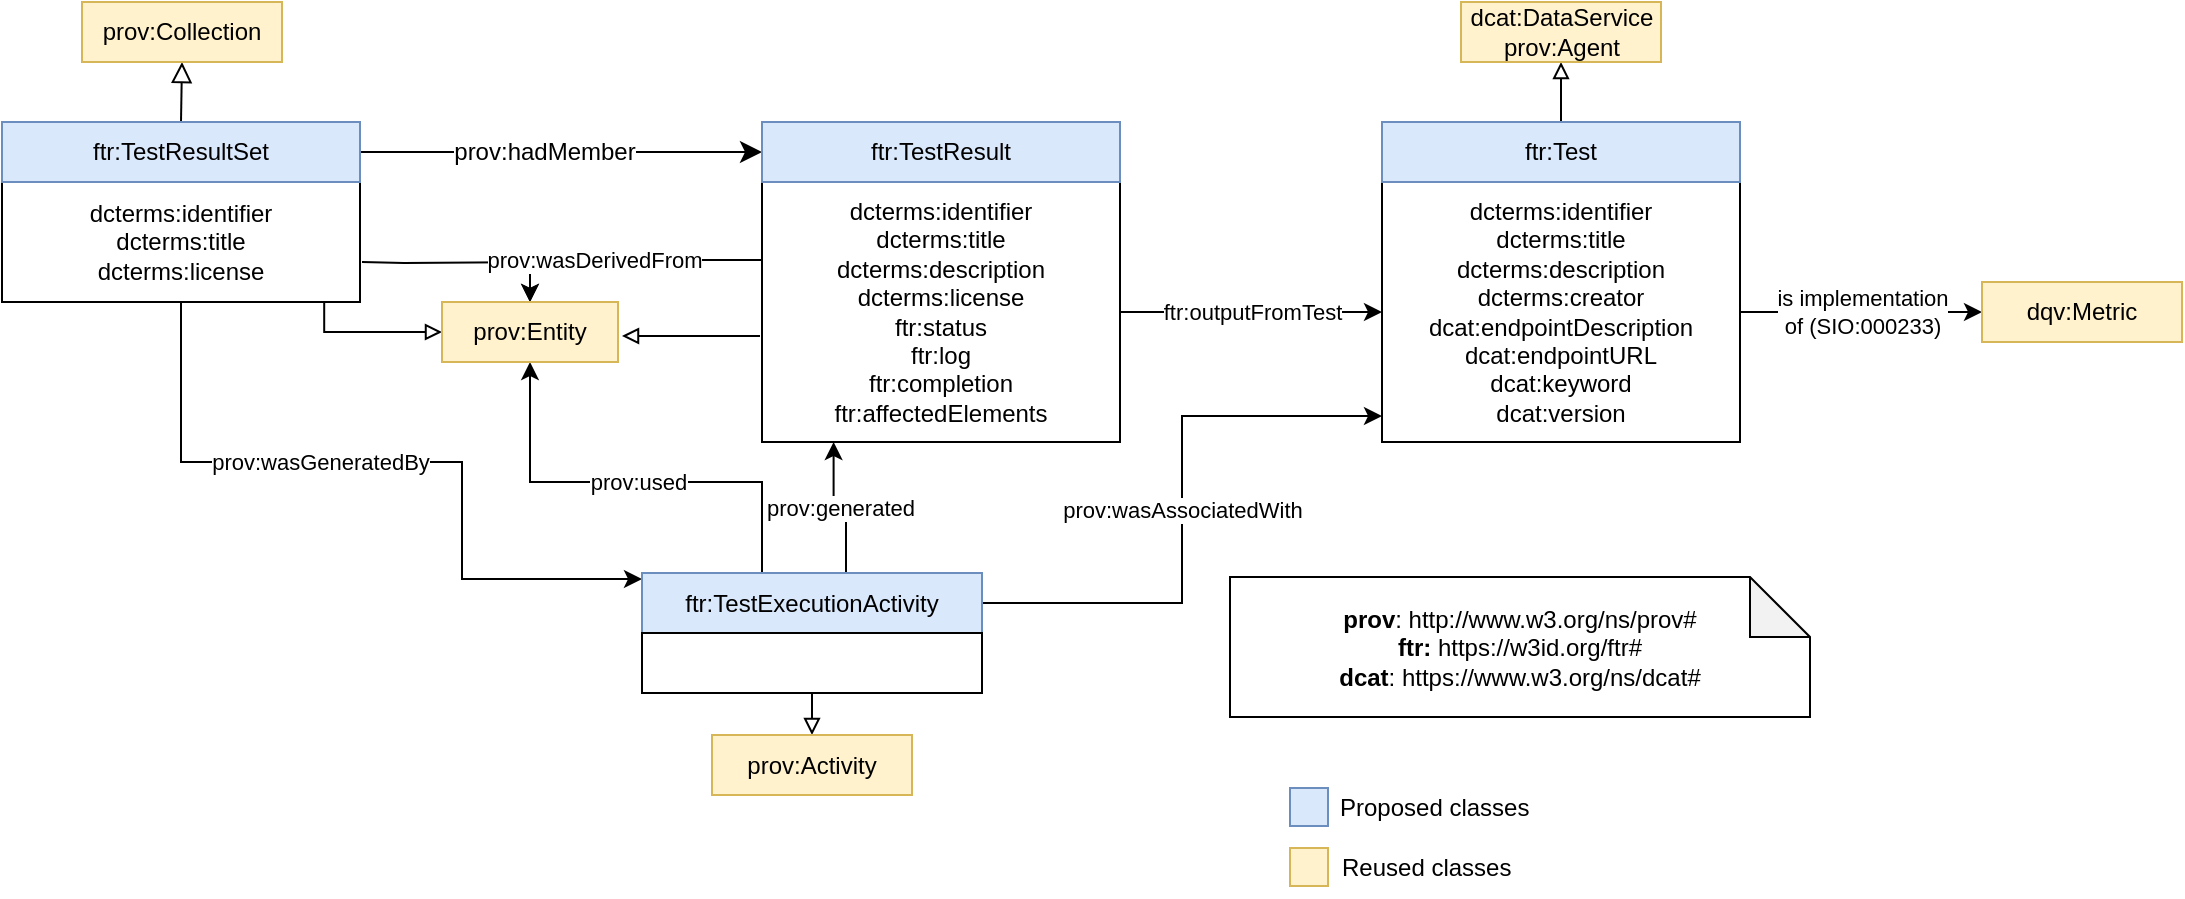 <mxfile version="24.7.4">
  <diagram name="Page-1" id="vlnbumIxQ-X_5d-MInLh">
    <mxGraphModel dx="1235" dy="641" grid="1" gridSize="10" guides="1" tooltips="1" connect="1" arrows="1" fold="1" page="1" pageScale="1" pageWidth="850" pageHeight="1100" math="0" shadow="0">
      <root>
        <mxCell id="0" />
        <mxCell id="1" parent="0" />
        <mxCell id="vI-MFLkhHtfMaqCm2XP_-1" value="" style="endArrow=block;html=1;fontColor=#000099;exitX=0.5;exitY=0;exitDx=0;exitDy=0;endFill=0;entryX=0.5;entryY=1;entryDx=0;entryDy=0;endSize=8;arcSize=0;rounded=0;" parent="1" source="vI-MFLkhHtfMaqCm2XP_-10" target="vI-MFLkhHtfMaqCm2XP_-2" edge="1">
          <mxGeometry width="50" height="50" relative="1" as="geometry">
            <mxPoint x="-45" y="160" as="sourcePoint" />
            <mxPoint x="113.0" y="160" as="targetPoint" />
          </mxGeometry>
        </mxCell>
        <mxCell id="vI-MFLkhHtfMaqCm2XP_-2" value="prov:Collection" style="rounded=0;whiteSpace=wrap;html=1;snapToPoint=1;points=[[0.1,0],[0.2,0],[0.3,0],[0.4,0],[0.5,0],[0.6,0],[0.7,0],[0.8,0],[0.9,0],[0,0.1],[0,0.3],[0,0.5],[0,0.7],[0,0.9],[0.1,1],[0.2,1],[0.3,1],[0.4,1],[0.5,1],[0.6,1],[0.7,1],[0.8,1],[0.9,1],[1,0.1],[1,0.3],[1,0.5],[1,0.7],[1,0.9]];fillColor=#fff2cc;strokeColor=#d6b656;" parent="1" vertex="1">
          <mxGeometry x="180" y="140" width="100" height="30" as="geometry" />
        </mxCell>
        <mxCell id="vI-MFLkhHtfMaqCm2XP_-6" value="" style="endArrow=classic;html=1;exitX=1;exitY=0.5;exitDx=0;exitDy=0;entryX=0;entryY=0.5;entryDx=0;entryDy=0;endSize=8;arcSize=0;rounded=0;" parent="1" source="vI-MFLkhHtfMaqCm2XP_-10" target="vI-MFLkhHtfMaqCm2XP_-12" edge="1">
          <mxGeometry width="50" height="50" relative="1" as="geometry">
            <mxPoint x="210" y="308.33" as="sourcePoint" />
            <mxPoint x="422.0" y="308.33" as="targetPoint" />
          </mxGeometry>
        </mxCell>
        <mxCell id="vI-MFLkhHtfMaqCm2XP_-7" value="prov:hadMember" style="text;html=1;align=center;verticalAlign=middle;resizable=0;points=[];labelBackgroundColor=#ffffff;" parent="vI-MFLkhHtfMaqCm2XP_-6" vertex="1" connectable="0">
          <mxGeometry x="-0.127" relative="1" as="geometry">
            <mxPoint x="4.17" as="offset" />
          </mxGeometry>
        </mxCell>
        <mxCell id="vI-MFLkhHtfMaqCm2XP_-8" value="&lt;div&gt;&lt;b&gt;prov&lt;/b&gt;: http://www.w3.org/ns/prov#&lt;/div&gt;&lt;div&gt;&lt;b&gt;ftr:&lt;/b&gt; https://w3id.org/ftr#&lt;br&gt;&lt;b&gt;dcat&lt;/b&gt;: https://www.w3.org/ns/dcat#&lt;/div&gt;" style="shape=note;whiteSpace=wrap;html=1;backgroundOutline=1;darkOpacity=0.05;" parent="1" vertex="1">
          <mxGeometry x="754" y="427.5" width="290" height="70" as="geometry" />
        </mxCell>
        <mxCell id="vI-MFLkhHtfMaqCm2XP_-19" value="prov:wasGeneratedBy" style="edgeStyle=orthogonalEdgeStyle;rounded=0;orthogonalLoop=1;jettySize=auto;html=1;exitX=0.5;exitY=1;exitDx=0;exitDy=0;entryX=0;entryY=0.1;entryDx=0;entryDy=0;" parent="1" source="vI-MFLkhHtfMaqCm2XP_-9" target="vI-MFLkhHtfMaqCm2XP_-18" edge="1">
          <mxGeometry x="-0.195" relative="1" as="geometry">
            <Array as="points">
              <mxPoint x="230" y="370" />
              <mxPoint x="370" y="370" />
              <mxPoint x="370" y="429" />
            </Array>
            <mxPoint x="1" as="offset" />
          </mxGeometry>
        </mxCell>
        <mxCell id="66F9Ok_NJKWJVduE16Qd-2" style="edgeStyle=orthogonalEdgeStyle;rounded=0;orthogonalLoop=1;jettySize=auto;html=1;entryX=0.5;entryY=0;entryDx=0;entryDy=0;" parent="1" target="vI-MFLkhHtfMaqCm2XP_-21" edge="1">
          <mxGeometry relative="1" as="geometry">
            <mxPoint x="320" y="270" as="sourcePoint" />
          </mxGeometry>
        </mxCell>
        <mxCell id="INFbx4mpfSpNGzioxswU-1" style="edgeStyle=orthogonalEdgeStyle;rounded=0;orthogonalLoop=1;jettySize=auto;html=1;exitX=0.9;exitY=1;exitDx=0;exitDy=0;entryX=0;entryY=0.5;entryDx=0;entryDy=0;endArrow=block;endFill=0;" parent="1" source="vI-MFLkhHtfMaqCm2XP_-9" target="vI-MFLkhHtfMaqCm2XP_-21" edge="1">
          <mxGeometry relative="1" as="geometry">
            <Array as="points">
              <mxPoint x="301" y="305" />
            </Array>
          </mxGeometry>
        </mxCell>
        <mxCell id="vI-MFLkhHtfMaqCm2XP_-9" value="dcterms:identifier&lt;br&gt;dcterms:title&lt;br&gt;dcterms:license" style="rounded=0;whiteSpace=wrap;html=1;snapToPoint=1;points=[[0.1,0],[0.2,0],[0.3,0],[0.4,0],[0.5,0],[0.6,0],[0.7,0],[0.8,0],[0.9,0],[0,0.1],[0,0.3],[0,0.5],[0,0.7],[0,0.9],[0.1,1],[0.2,1],[0.3,1],[0.4,1],[0.5,1],[0.6,1],[0.7,1],[0.8,1],[0.9,1],[1,0.1],[1,0.3],[1,0.5],[1,0.7],[1,0.9]];" parent="1" vertex="1">
          <mxGeometry x="140" y="230" width="179" height="60" as="geometry" />
        </mxCell>
        <mxCell id="vI-MFLkhHtfMaqCm2XP_-10" value="ftr:TestResultSet" style="rounded=0;whiteSpace=wrap;html=1;snapToPoint=1;points=[[0.1,0],[0.2,0],[0.3,0],[0.4,0],[0.5,0],[0.6,0],[0.7,0],[0.8,0],[0.9,0],[0,0.1],[0,0.3],[0,0.5],[0,0.7],[0,0.9],[0.1,1],[0.2,1],[0.3,1],[0.4,1],[0.5,1],[0.6,1],[0.7,1],[0.8,1],[0.9,1],[1,0.1],[1,0.3],[1,0.5],[1,0.7],[1,0.9]];fillColor=#dae8fc;strokeColor=#6c8ebf;" parent="1" vertex="1">
          <mxGeometry x="140" y="200.0" width="179" height="30" as="geometry" />
        </mxCell>
        <mxCell id="vI-MFLkhHtfMaqCm2XP_-23" value="prov:wasDerivedFrom" style="edgeStyle=orthogonalEdgeStyle;rounded=0;orthogonalLoop=1;jettySize=auto;html=1;exitX=0;exitY=0.3;exitDx=0;exitDy=0;entryX=0.5;entryY=0;entryDx=0;entryDy=0;" parent="1" source="vI-MFLkhHtfMaqCm2XP_-11" target="vI-MFLkhHtfMaqCm2XP_-21" edge="1">
          <mxGeometry x="0.233" relative="1" as="geometry">
            <mxPoint as="offset" />
          </mxGeometry>
        </mxCell>
        <mxCell id="66F9Ok_NJKWJVduE16Qd-5" style="edgeStyle=orthogonalEdgeStyle;rounded=0;orthogonalLoop=1;jettySize=auto;html=1;endArrow=block;endFill=0;" parent="1" edge="1">
          <mxGeometry relative="1" as="geometry">
            <mxPoint x="450" y="307" as="targetPoint" />
            <mxPoint x="519" y="307" as="sourcePoint" />
          </mxGeometry>
        </mxCell>
        <mxCell id="kvDZJOBvOlEZREq1dZEr-3" value="ftr:outputFromTest" style="edgeStyle=orthogonalEdgeStyle;rounded=0;orthogonalLoop=1;jettySize=auto;html=1;exitX=1;exitY=0.5;exitDx=0;exitDy=0;entryX=0;entryY=0.5;entryDx=0;entryDy=0;" parent="1" source="vI-MFLkhHtfMaqCm2XP_-11" target="kvDZJOBvOlEZREq1dZEr-1" edge="1">
          <mxGeometry relative="1" as="geometry" />
        </mxCell>
        <mxCell id="vI-MFLkhHtfMaqCm2XP_-11" value="dcterms:identifier&lt;br&gt;&lt;div&gt;dcterms:title&lt;br&gt;&lt;/div&gt;&lt;div&gt;dcterms:description&lt;/div&gt;&lt;div&gt;dcterms:license&lt;br&gt;&lt;/div&gt;ftr:status&lt;br&gt;ftr:log&lt;br&gt;ftr:completion&lt;br&gt;ftr:affectedElements" style="rounded=0;whiteSpace=wrap;html=1;snapToPoint=1;points=[[0.1,0],[0.2,0],[0.3,0],[0.4,0],[0.5,0],[0.6,0],[0.7,0],[0.8,0],[0.9,0],[0,0.1],[0,0.3],[0,0.5],[0,0.7],[0,0.9],[0.1,1],[0.2,1],[0.3,1],[0.4,1],[0.5,1],[0.6,1],[0.7,1],[0.8,1],[0.9,1],[1,0.1],[1,0.3],[1,0.5],[1,0.7],[1,0.9]];" parent="1" vertex="1">
          <mxGeometry x="520" y="230" width="179" height="130" as="geometry" />
        </mxCell>
        <mxCell id="vI-MFLkhHtfMaqCm2XP_-12" value="ftr:TestResult" style="rounded=0;whiteSpace=wrap;html=1;snapToPoint=1;points=[[0.1,0],[0.2,0],[0.3,0],[0.4,0],[0.5,0],[0.6,0],[0.7,0],[0.8,0],[0.9,0],[0,0.1],[0,0.3],[0,0.5],[0,0.7],[0,0.9],[0.1,1],[0.2,1],[0.3,1],[0.4,1],[0.5,1],[0.6,1],[0.7,1],[0.8,1],[0.9,1],[1,0.1],[1,0.3],[1,0.5],[1,0.7],[1,0.9]];fillColor=#dae8fc;strokeColor=#6c8ebf;" parent="1" vertex="1">
          <mxGeometry x="520" y="200.0" width="179" height="30" as="geometry" />
        </mxCell>
        <mxCell id="vI-MFLkhHtfMaqCm2XP_-22" value="prov:used" style="edgeStyle=orthogonalEdgeStyle;rounded=0;orthogonalLoop=1;jettySize=auto;html=1;" parent="1" target="vI-MFLkhHtfMaqCm2XP_-21" edge="1">
          <mxGeometry relative="1" as="geometry">
            <mxPoint x="520" y="420" as="sourcePoint" />
            <Array as="points">
              <mxPoint x="520" y="426" />
              <mxPoint x="520" y="380" />
              <mxPoint x="404" y="380" />
            </Array>
          </mxGeometry>
        </mxCell>
        <mxCell id="vI-MFLkhHtfMaqCm2XP_-25" style="edgeStyle=orthogonalEdgeStyle;rounded=0;orthogonalLoop=1;jettySize=auto;html=1;exitX=0.5;exitY=1;exitDx=0;exitDy=0;entryX=0.5;entryY=0;entryDx=0;entryDy=0;endArrow=block;endFill=0;" parent="1" source="vI-MFLkhHtfMaqCm2XP_-18" target="vI-MFLkhHtfMaqCm2XP_-24" edge="1">
          <mxGeometry relative="1" as="geometry" />
        </mxCell>
        <mxCell id="FSPFRzTR0VH7bheQd4Bt-5" value="prov:generated" style="edgeStyle=orthogonalEdgeStyle;rounded=0;orthogonalLoop=1;jettySize=auto;html=1;exitX=0.6;exitY=0;exitDx=0;exitDy=0;entryX=0.2;entryY=1;entryDx=0;entryDy=0;" edge="1" parent="1" source="vI-MFLkhHtfMaqCm2XP_-18" target="vI-MFLkhHtfMaqCm2XP_-11">
          <mxGeometry relative="1" as="geometry" />
        </mxCell>
        <mxCell id="FSPFRzTR0VH7bheQd4Bt-9" value="prov:wasAssociatedWith" style="edgeStyle=orthogonalEdgeStyle;rounded=0;orthogonalLoop=1;jettySize=auto;html=1;exitX=1;exitY=0.5;exitDx=0;exitDy=0;entryX=0;entryY=0.9;entryDx=0;entryDy=0;" edge="1" parent="1" source="vI-MFLkhHtfMaqCm2XP_-18" target="kvDZJOBvOlEZREq1dZEr-1">
          <mxGeometry relative="1" as="geometry" />
        </mxCell>
        <mxCell id="vI-MFLkhHtfMaqCm2XP_-18" value="ftr:TestExecutionActivity" style="rounded=0;whiteSpace=wrap;html=1;snapToPoint=1;points=[[0.1,0],[0.2,0],[0.3,0],[0.4,0],[0.5,0],[0.6,0],[0.7,0],[0.8,0],[0.9,0],[0,0.1],[0,0.3],[0,0.5],[0,0.7],[0,0.9],[0.1,1],[0.2,1],[0.3,1],[0.4,1],[0.5,1],[0.6,1],[0.7,1],[0.8,1],[0.9,1],[1,0.1],[1,0.3],[1,0.5],[1,0.7],[1,0.9]];fillColor=#dae8fc;strokeColor=#6c8ebf;" parent="1" vertex="1">
          <mxGeometry x="460" y="425.5" width="170" height="30" as="geometry" />
        </mxCell>
        <mxCell id="vI-MFLkhHtfMaqCm2XP_-21" value="prov:Entity" style="rounded=0;whiteSpace=wrap;html=1;snapToPoint=1;points=[[0.1,0],[0.2,0],[0.3,0],[0.4,0],[0.5,0],[0.6,0],[0.7,0],[0.8,0],[0.9,0],[0,0.1],[0,0.3],[0,0.5],[0,0.7],[0,0.9],[0.1,1],[0.2,1],[0.3,1],[0.4,1],[0.5,1],[0.6,1],[0.7,1],[0.8,1],[0.9,1],[1,0.1],[1,0.3],[1,0.5],[1,0.7],[1,0.9]];fillColor=#fff2cc;strokeColor=#d6b656;" parent="1" vertex="1">
          <mxGeometry x="360" y="290" width="88" height="30" as="geometry" />
        </mxCell>
        <mxCell id="vI-MFLkhHtfMaqCm2XP_-24" value="prov:Activity" style="rounded=0;whiteSpace=wrap;html=1;snapToPoint=1;points=[[0.1,0],[0.2,0],[0.3,0],[0.4,0],[0.5,0],[0.6,0],[0.7,0],[0.8,0],[0.9,0],[0,0.1],[0,0.3],[0,0.5],[0,0.7],[0,0.9],[0.1,1],[0.2,1],[0.3,1],[0.4,1],[0.5,1],[0.6,1],[0.7,1],[0.8,1],[0.9,1],[1,0.1],[1,0.3],[1,0.5],[1,0.7],[1,0.9]];fillColor=#fff2cc;strokeColor=#d6b656;" parent="1" vertex="1">
          <mxGeometry x="495" y="506.5" width="100" height="30" as="geometry" />
        </mxCell>
        <mxCell id="vI-MFLkhHtfMaqCm2XP_-26" value="" style="rounded=0;whiteSpace=wrap;html=1;snapToPoint=1;points=[[0.1,0],[0.2,0],[0.3,0],[0.4,0],[0.5,0],[0.6,0],[0.7,0],[0.8,0],[0.9,0],[0,0.1],[0,0.3],[0,0.5],[0,0.7],[0,0.9],[0.1,1],[0.2,1],[0.3,1],[0.4,1],[0.5,1],[0.6,1],[0.7,1],[0.8,1],[0.9,1],[1,0.1],[1,0.3],[1,0.5],[1,0.7],[1,0.9]];" parent="1" vertex="1">
          <mxGeometry x="460" y="455.5" width="170" height="30" as="geometry" />
        </mxCell>
        <mxCell id="66F9Ok_NJKWJVduE16Qd-6" value="" style="whiteSpace=wrap;html=1;aspect=fixed;fillColor=#dae8fc;strokeColor=#6c8ebf;" parent="1" vertex="1">
          <mxGeometry x="784" y="533" width="19" height="19" as="geometry" />
        </mxCell>
        <mxCell id="66F9Ok_NJKWJVduE16Qd-7" value="" style="whiteSpace=wrap;html=1;aspect=fixed;fillColor=#fff2cc;strokeColor=#d6b656;" parent="1" vertex="1">
          <mxGeometry x="784" y="563" width="19" height="19" as="geometry" />
        </mxCell>
        <mxCell id="66F9Ok_NJKWJVduE16Qd-8" value="Proposed classes " style="text;html=1;align=left;verticalAlign=middle;whiteSpace=wrap;rounded=0;" parent="1" vertex="1">
          <mxGeometry x="807" y="527.5" width="121" height="30" as="geometry" />
        </mxCell>
        <mxCell id="66F9Ok_NJKWJVduE16Qd-9" value="Reused classes" style="text;html=1;align=left;verticalAlign=middle;whiteSpace=wrap;rounded=0;" parent="1" vertex="1">
          <mxGeometry x="808" y="557.5" width="121" height="30" as="geometry" />
        </mxCell>
        <mxCell id="FSPFRzTR0VH7bheQd4Bt-7" value="&lt;div&gt;is implementation &lt;br&gt;of (SIO:000233)&lt;/div&gt;" style="edgeStyle=orthogonalEdgeStyle;rounded=0;orthogonalLoop=1;jettySize=auto;html=1;exitX=1;exitY=0.5;exitDx=0;exitDy=0;entryX=0;entryY=0.5;entryDx=0;entryDy=0;" edge="1" parent="1" source="kvDZJOBvOlEZREq1dZEr-1" target="FSPFRzTR0VH7bheQd4Bt-6">
          <mxGeometry relative="1" as="geometry" />
        </mxCell>
        <mxCell id="kvDZJOBvOlEZREq1dZEr-1" value="dcterms:identifier&lt;br&gt;dcterms:title&lt;br&gt;&lt;div&gt;dcterms:description&lt;/div&gt;&lt;div&gt;dcterms:creator&lt;/div&gt;&lt;div&gt;&lt;span style=&quot;font-size:12px;color:#000000;font-weight:normal;text-decoration:none;font-family:&#39;Arial&#39;;font-style:normal;text-decoration-skip-ink:none;&quot;&gt;dcat:endpointDescription&lt;/span&gt;&lt;/div&gt;&lt;div&gt;&lt;span style=&quot;font-size:12px;color:#000000;font-weight:normal;text-decoration:none;font-family:&#39;Arial&#39;;font-style:normal;text-decoration-skip-ink:none;&quot;&gt;dcat&lt;/span&gt;&lt;span style=&quot;font-size:12px;color:#000000;font-weight:normal;text-decoration:none;font-family:&#39;Arial&#39;;font-style:normal;text-decoration-skip-ink:none;&quot;&gt;:endpointURL&lt;/span&gt;&lt;/div&gt;&lt;div&gt;&lt;span style=&quot;font-size:12px;color:#000000;font-weight:normal;text-decoration:none;font-family:&#39;Arial&#39;;font-style:normal;text-decoration-skip-ink:none;&quot;&gt;dcat:keyword&lt;br&gt;&lt;/span&gt;&lt;/div&gt;&lt;div&gt;&lt;span style=&quot;font-size:12px;color:#000000;font-weight:normal;text-decoration:none;font-family:&#39;Arial&#39;;font-style:normal;text-decoration-skip-ink:none;&quot;&gt;dcat:version&lt;br&gt;&lt;/span&gt;&lt;/div&gt;" style="rounded=0;whiteSpace=wrap;html=1;snapToPoint=1;points=[[0.1,0],[0.2,0],[0.3,0],[0.4,0],[0.5,0],[0.6,0],[0.7,0],[0.8,0],[0.9,0],[0,0.1],[0,0.3],[0,0.5],[0,0.7],[0,0.9],[0.1,1],[0.2,1],[0.3,1],[0.4,1],[0.5,1],[0.6,1],[0.7,1],[0.8,1],[0.9,1],[1,0.1],[1,0.3],[1,0.5],[1,0.7],[1,0.9]];" parent="1" vertex="1">
          <mxGeometry x="830" y="230" width="179" height="130" as="geometry" />
        </mxCell>
        <mxCell id="FSPFRzTR0VH7bheQd4Bt-3" style="edgeStyle=orthogonalEdgeStyle;rounded=0;orthogonalLoop=1;jettySize=auto;html=1;exitX=0.5;exitY=0;exitDx=0;exitDy=0;entryX=0.5;entryY=1;entryDx=0;entryDy=0;endArrow=block;endFill=0;" edge="1" parent="1" source="kvDZJOBvOlEZREq1dZEr-2" target="FSPFRzTR0VH7bheQd4Bt-1">
          <mxGeometry relative="1" as="geometry" />
        </mxCell>
        <mxCell id="kvDZJOBvOlEZREq1dZEr-2" value="ftr:Test" style="rounded=0;whiteSpace=wrap;html=1;snapToPoint=1;points=[[0.1,0],[0.2,0],[0.3,0],[0.4,0],[0.5,0],[0.6,0],[0.7,0],[0.8,0],[0.9,0],[0,0.1],[0,0.3],[0,0.5],[0,0.7],[0,0.9],[0.1,1],[0.2,1],[0.3,1],[0.4,1],[0.5,1],[0.6,1],[0.7,1],[0.8,1],[0.9,1],[1,0.1],[1,0.3],[1,0.5],[1,0.7],[1,0.9]];fillColor=#dae8fc;strokeColor=#6c8ebf;" parent="1" vertex="1">
          <mxGeometry x="830" y="200.0" width="179" height="30" as="geometry" />
        </mxCell>
        <mxCell id="FSPFRzTR0VH7bheQd4Bt-1" value="&lt;div&gt;dcat:DataService&lt;/div&gt;&lt;div&gt;prov:Agent&lt;/div&gt;" style="rounded=0;whiteSpace=wrap;html=1;snapToPoint=1;points=[[0.1,0],[0.2,0],[0.3,0],[0.4,0],[0.5,0],[0.6,0],[0.7,0],[0.8,0],[0.9,0],[0,0.1],[0,0.3],[0,0.5],[0,0.7],[0,0.9],[0.1,1],[0.2,1],[0.3,1],[0.4,1],[0.5,1],[0.6,1],[0.7,1],[0.8,1],[0.9,1],[1,0.1],[1,0.3],[1,0.5],[1,0.7],[1,0.9]];fillColor=#fff2cc;strokeColor=#d6b656;" vertex="1" parent="1">
          <mxGeometry x="869.5" y="140" width="100" height="30" as="geometry" />
        </mxCell>
        <mxCell id="FSPFRzTR0VH7bheQd4Bt-6" value="dqv:Metric" style="rounded=0;whiteSpace=wrap;html=1;snapToPoint=1;points=[[0.1,0],[0.2,0],[0.3,0],[0.4,0],[0.5,0],[0.6,0],[0.7,0],[0.8,0],[0.9,0],[0,0.1],[0,0.3],[0,0.5],[0,0.7],[0,0.9],[0.1,1],[0.2,1],[0.3,1],[0.4,1],[0.5,1],[0.6,1],[0.7,1],[0.8,1],[0.9,1],[1,0.1],[1,0.3],[1,0.5],[1,0.7],[1,0.9]];fillColor=#fff2cc;strokeColor=#d6b656;" vertex="1" parent="1">
          <mxGeometry x="1130" y="280" width="100" height="30" as="geometry" />
        </mxCell>
      </root>
    </mxGraphModel>
  </diagram>
</mxfile>
